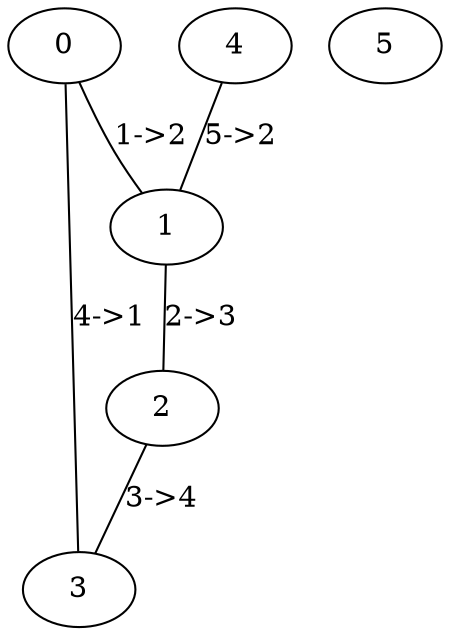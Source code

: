 graph G {
0 ;
1 ;
2 ;
3 ;
4 ;
5 ;
0 -- 1 [ label="1->2"];
3 -- 0 [ label="4->1"];
1 -- 2 [ label="2->3"];
4 -- 1 [ label="5->2"];
2 -- 3 [ label="3->4"];
}
